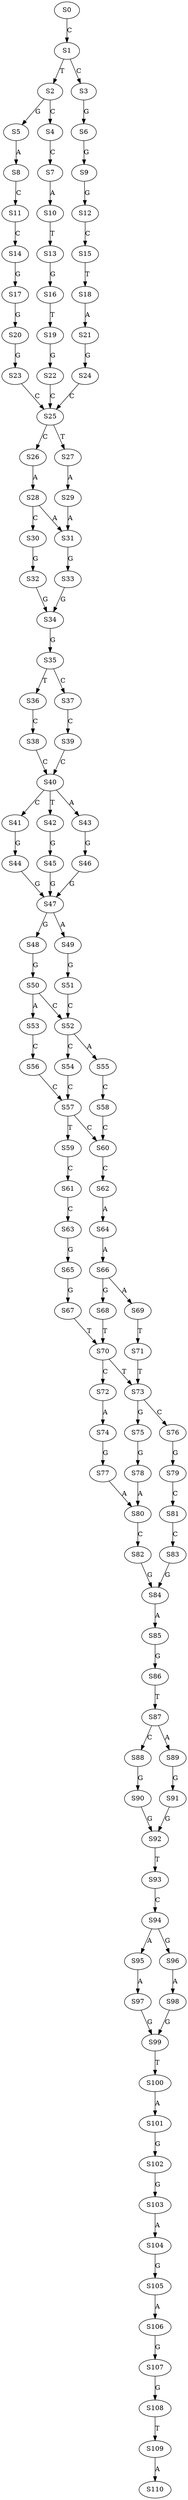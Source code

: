 strict digraph  {
	S0 -> S1 [ label = C ];
	S1 -> S2 [ label = T ];
	S1 -> S3 [ label = C ];
	S2 -> S4 [ label = C ];
	S2 -> S5 [ label = G ];
	S3 -> S6 [ label = G ];
	S4 -> S7 [ label = C ];
	S5 -> S8 [ label = A ];
	S6 -> S9 [ label = G ];
	S7 -> S10 [ label = A ];
	S8 -> S11 [ label = C ];
	S9 -> S12 [ label = G ];
	S10 -> S13 [ label = T ];
	S11 -> S14 [ label = C ];
	S12 -> S15 [ label = C ];
	S13 -> S16 [ label = G ];
	S14 -> S17 [ label = G ];
	S15 -> S18 [ label = T ];
	S16 -> S19 [ label = T ];
	S17 -> S20 [ label = G ];
	S18 -> S21 [ label = A ];
	S19 -> S22 [ label = G ];
	S20 -> S23 [ label = G ];
	S21 -> S24 [ label = G ];
	S22 -> S25 [ label = C ];
	S23 -> S25 [ label = C ];
	S24 -> S25 [ label = C ];
	S25 -> S26 [ label = C ];
	S25 -> S27 [ label = T ];
	S26 -> S28 [ label = A ];
	S27 -> S29 [ label = A ];
	S28 -> S30 [ label = C ];
	S28 -> S31 [ label = A ];
	S29 -> S31 [ label = A ];
	S30 -> S32 [ label = G ];
	S31 -> S33 [ label = G ];
	S32 -> S34 [ label = G ];
	S33 -> S34 [ label = G ];
	S34 -> S35 [ label = G ];
	S35 -> S36 [ label = T ];
	S35 -> S37 [ label = C ];
	S36 -> S38 [ label = C ];
	S37 -> S39 [ label = C ];
	S38 -> S40 [ label = C ];
	S39 -> S40 [ label = C ];
	S40 -> S41 [ label = C ];
	S40 -> S42 [ label = T ];
	S40 -> S43 [ label = A ];
	S41 -> S44 [ label = G ];
	S42 -> S45 [ label = G ];
	S43 -> S46 [ label = G ];
	S44 -> S47 [ label = G ];
	S45 -> S47 [ label = G ];
	S46 -> S47 [ label = G ];
	S47 -> S48 [ label = G ];
	S47 -> S49 [ label = A ];
	S48 -> S50 [ label = G ];
	S49 -> S51 [ label = G ];
	S50 -> S52 [ label = C ];
	S50 -> S53 [ label = A ];
	S51 -> S52 [ label = C ];
	S52 -> S54 [ label = C ];
	S52 -> S55 [ label = A ];
	S53 -> S56 [ label = C ];
	S54 -> S57 [ label = C ];
	S55 -> S58 [ label = C ];
	S56 -> S57 [ label = C ];
	S57 -> S59 [ label = T ];
	S57 -> S60 [ label = C ];
	S58 -> S60 [ label = C ];
	S59 -> S61 [ label = C ];
	S60 -> S62 [ label = C ];
	S61 -> S63 [ label = C ];
	S62 -> S64 [ label = A ];
	S63 -> S65 [ label = G ];
	S64 -> S66 [ label = A ];
	S65 -> S67 [ label = G ];
	S66 -> S68 [ label = G ];
	S66 -> S69 [ label = A ];
	S67 -> S70 [ label = T ];
	S68 -> S70 [ label = T ];
	S69 -> S71 [ label = T ];
	S70 -> S72 [ label = C ];
	S70 -> S73 [ label = T ];
	S71 -> S73 [ label = T ];
	S72 -> S74 [ label = A ];
	S73 -> S75 [ label = G ];
	S73 -> S76 [ label = C ];
	S74 -> S77 [ label = G ];
	S75 -> S78 [ label = G ];
	S76 -> S79 [ label = G ];
	S77 -> S80 [ label = A ];
	S78 -> S80 [ label = A ];
	S79 -> S81 [ label = C ];
	S80 -> S82 [ label = C ];
	S81 -> S83 [ label = C ];
	S82 -> S84 [ label = G ];
	S83 -> S84 [ label = G ];
	S84 -> S85 [ label = A ];
	S85 -> S86 [ label = G ];
	S86 -> S87 [ label = T ];
	S87 -> S88 [ label = C ];
	S87 -> S89 [ label = A ];
	S88 -> S90 [ label = G ];
	S89 -> S91 [ label = G ];
	S90 -> S92 [ label = G ];
	S91 -> S92 [ label = G ];
	S92 -> S93 [ label = T ];
	S93 -> S94 [ label = C ];
	S94 -> S95 [ label = A ];
	S94 -> S96 [ label = G ];
	S95 -> S97 [ label = A ];
	S96 -> S98 [ label = A ];
	S97 -> S99 [ label = G ];
	S98 -> S99 [ label = G ];
	S99 -> S100 [ label = T ];
	S100 -> S101 [ label = A ];
	S101 -> S102 [ label = G ];
	S102 -> S103 [ label = G ];
	S103 -> S104 [ label = A ];
	S104 -> S105 [ label = G ];
	S105 -> S106 [ label = A ];
	S106 -> S107 [ label = G ];
	S107 -> S108 [ label = G ];
	S108 -> S109 [ label = T ];
	S109 -> S110 [ label = A ];
}
